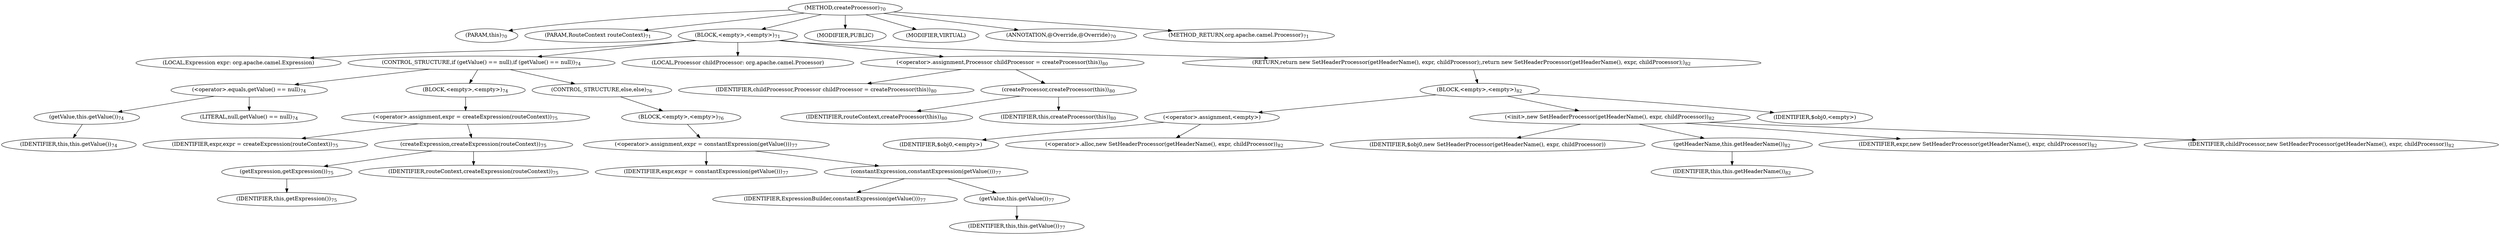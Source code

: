 digraph "createProcessor" {  
"109" [label = <(METHOD,createProcessor)<SUB>70</SUB>> ]
"16" [label = <(PARAM,this)<SUB>70</SUB>> ]
"110" [label = <(PARAM,RouteContext routeContext)<SUB>71</SUB>> ]
"111" [label = <(BLOCK,&lt;empty&gt;,&lt;empty&gt;)<SUB>71</SUB>> ]
"112" [label = <(LOCAL,Expression expr: org.apache.camel.Expression)> ]
"113" [label = <(CONTROL_STRUCTURE,if (getValue() == null),if (getValue() == null))<SUB>74</SUB>> ]
"114" [label = <(&lt;operator&gt;.equals,getValue() == null)<SUB>74</SUB>> ]
"115" [label = <(getValue,this.getValue())<SUB>74</SUB>> ]
"15" [label = <(IDENTIFIER,this,this.getValue())<SUB>74</SUB>> ]
"116" [label = <(LITERAL,null,getValue() == null)<SUB>74</SUB>> ]
"117" [label = <(BLOCK,&lt;empty&gt;,&lt;empty&gt;)<SUB>74</SUB>> ]
"118" [label = <(&lt;operator&gt;.assignment,expr = createExpression(routeContext))<SUB>75</SUB>> ]
"119" [label = <(IDENTIFIER,expr,expr = createExpression(routeContext))<SUB>75</SUB>> ]
"120" [label = <(createExpression,createExpression(routeContext))<SUB>75</SUB>> ]
"121" [label = <(getExpression,getExpression())<SUB>75</SUB>> ]
"17" [label = <(IDENTIFIER,this,getExpression())<SUB>75</SUB>> ]
"122" [label = <(IDENTIFIER,routeContext,createExpression(routeContext))<SUB>75</SUB>> ]
"123" [label = <(CONTROL_STRUCTURE,else,else)<SUB>76</SUB>> ]
"124" [label = <(BLOCK,&lt;empty&gt;,&lt;empty&gt;)<SUB>76</SUB>> ]
"125" [label = <(&lt;operator&gt;.assignment,expr = constantExpression(getValue()))<SUB>77</SUB>> ]
"126" [label = <(IDENTIFIER,expr,expr = constantExpression(getValue()))<SUB>77</SUB>> ]
"127" [label = <(constantExpression,constantExpression(getValue()))<SUB>77</SUB>> ]
"128" [label = <(IDENTIFIER,ExpressionBuilder,constantExpression(getValue()))<SUB>77</SUB>> ]
"129" [label = <(getValue,this.getValue())<SUB>77</SUB>> ]
"18" [label = <(IDENTIFIER,this,this.getValue())<SUB>77</SUB>> ]
"130" [label = <(LOCAL,Processor childProcessor: org.apache.camel.Processor)> ]
"131" [label = <(&lt;operator&gt;.assignment,Processor childProcessor = createProcessor(this))<SUB>80</SUB>> ]
"132" [label = <(IDENTIFIER,childProcessor,Processor childProcessor = createProcessor(this))<SUB>80</SUB>> ]
"133" [label = <(createProcessor,createProcessor(this))<SUB>80</SUB>> ]
"134" [label = <(IDENTIFIER,routeContext,createProcessor(this))<SUB>80</SUB>> ]
"19" [label = <(IDENTIFIER,this,createProcessor(this))<SUB>80</SUB>> ]
"135" [label = <(RETURN,return new SetHeaderProcessor(getHeaderName(), expr, childProcessor);,return new SetHeaderProcessor(getHeaderName(), expr, childProcessor);)<SUB>82</SUB>> ]
"136" [label = <(BLOCK,&lt;empty&gt;,&lt;empty&gt;)<SUB>82</SUB>> ]
"137" [label = <(&lt;operator&gt;.assignment,&lt;empty&gt;)> ]
"138" [label = <(IDENTIFIER,$obj0,&lt;empty&gt;)> ]
"139" [label = <(&lt;operator&gt;.alloc,new SetHeaderProcessor(getHeaderName(), expr, childProcessor))<SUB>82</SUB>> ]
"140" [label = <(&lt;init&gt;,new SetHeaderProcessor(getHeaderName(), expr, childProcessor))<SUB>82</SUB>> ]
"141" [label = <(IDENTIFIER,$obj0,new SetHeaderProcessor(getHeaderName(), expr, childProcessor))> ]
"142" [label = <(getHeaderName,this.getHeaderName())<SUB>82</SUB>> ]
"20" [label = <(IDENTIFIER,this,this.getHeaderName())<SUB>82</SUB>> ]
"143" [label = <(IDENTIFIER,expr,new SetHeaderProcessor(getHeaderName(), expr, childProcessor))<SUB>82</SUB>> ]
"144" [label = <(IDENTIFIER,childProcessor,new SetHeaderProcessor(getHeaderName(), expr, childProcessor))<SUB>82</SUB>> ]
"145" [label = <(IDENTIFIER,$obj0,&lt;empty&gt;)> ]
"146" [label = <(MODIFIER,PUBLIC)> ]
"147" [label = <(MODIFIER,VIRTUAL)> ]
"148" [label = <(ANNOTATION,@Override,@Override)<SUB>70</SUB>> ]
"149" [label = <(METHOD_RETURN,org.apache.camel.Processor)<SUB>71</SUB>> ]
  "109" -> "16" 
  "109" -> "110" 
  "109" -> "111" 
  "109" -> "146" 
  "109" -> "147" 
  "109" -> "148" 
  "109" -> "149" 
  "111" -> "112" 
  "111" -> "113" 
  "111" -> "130" 
  "111" -> "131" 
  "111" -> "135" 
  "113" -> "114" 
  "113" -> "117" 
  "113" -> "123" 
  "114" -> "115" 
  "114" -> "116" 
  "115" -> "15" 
  "117" -> "118" 
  "118" -> "119" 
  "118" -> "120" 
  "120" -> "121" 
  "120" -> "122" 
  "121" -> "17" 
  "123" -> "124" 
  "124" -> "125" 
  "125" -> "126" 
  "125" -> "127" 
  "127" -> "128" 
  "127" -> "129" 
  "129" -> "18" 
  "131" -> "132" 
  "131" -> "133" 
  "133" -> "134" 
  "133" -> "19" 
  "135" -> "136" 
  "136" -> "137" 
  "136" -> "140" 
  "136" -> "145" 
  "137" -> "138" 
  "137" -> "139" 
  "140" -> "141" 
  "140" -> "142" 
  "140" -> "143" 
  "140" -> "144" 
  "142" -> "20" 
}
